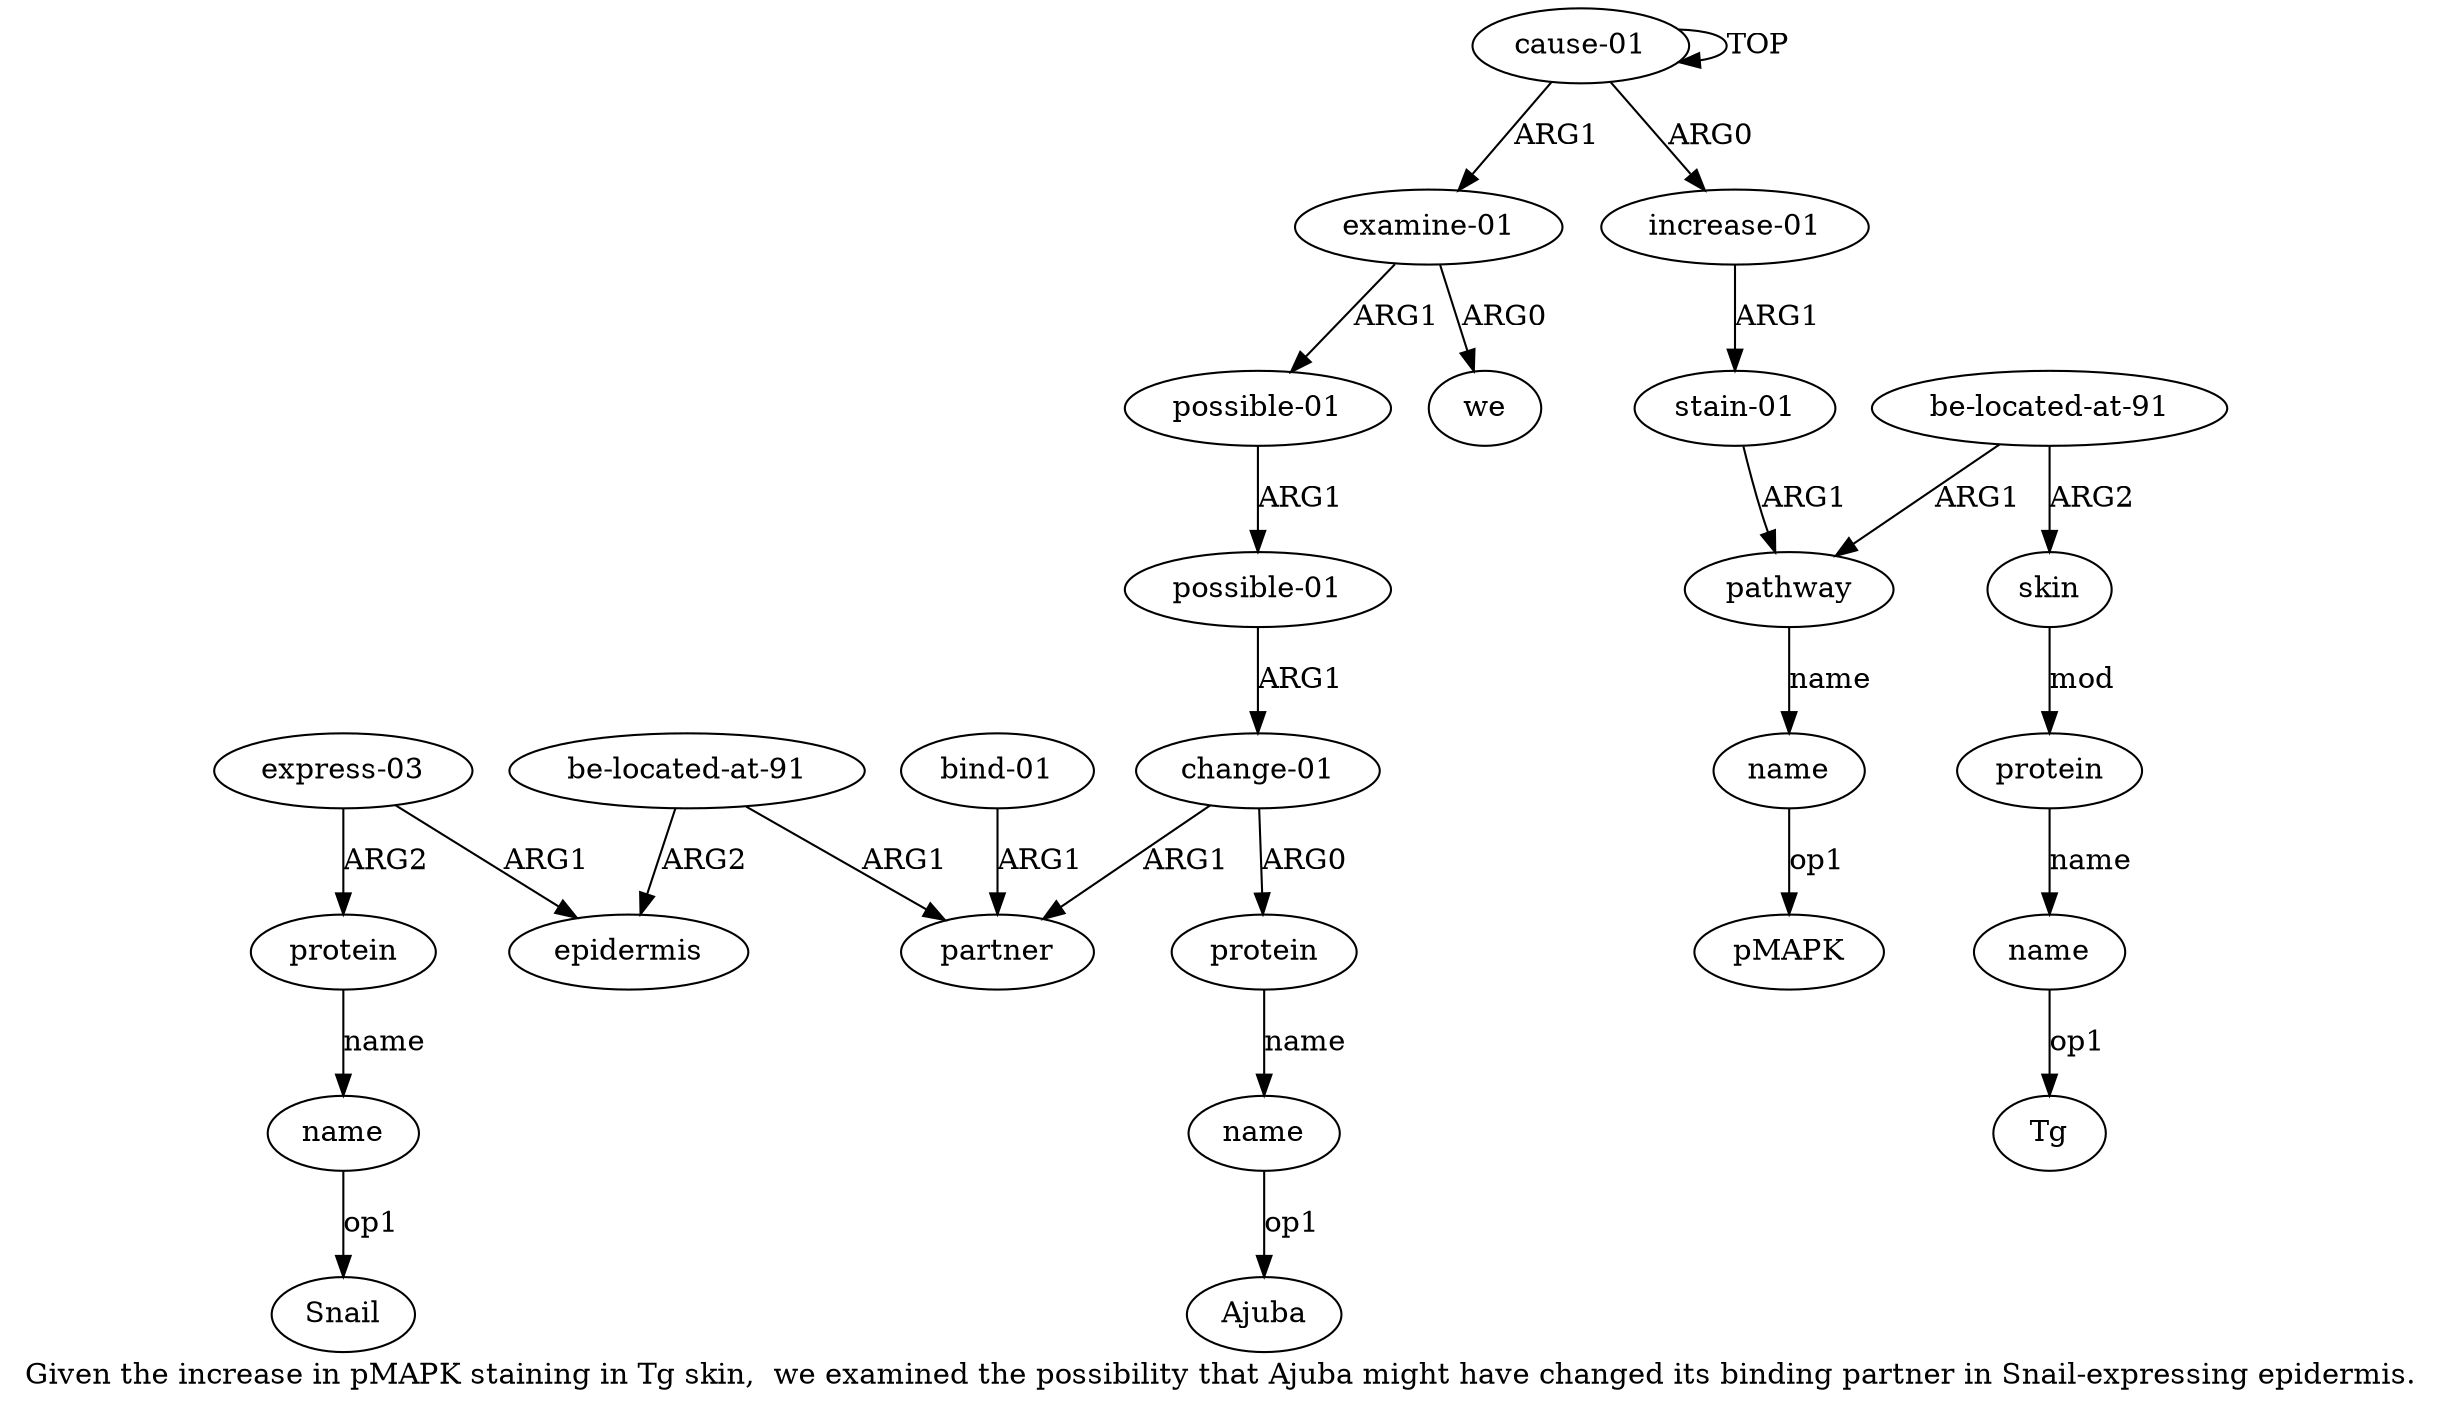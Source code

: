 digraph  {
	graph [label="Given the increase in pMAPK staining in Tg skin,  we examined the possibility that Ajuba might have changed its binding partner \
in Snail-expressing epidermis."];
	node [label="\N"];
	a20	 [color=black,
		gold_ind=20,
		gold_label="express-03",
		label="express-03",
		test_ind=20,
		test_label="express-03"];
	a21	 [color=black,
		gold_ind=21,
		gold_label=protein,
		label=protein,
		test_ind=21,
		test_label=protein];
	a20 -> a21 [key=0,
	color=black,
	gold_label=ARG2,
	label=ARG2,
	test_label=ARG2];
a19 [color=black,
	gold_ind=19,
	gold_label=epidermis,
	label=epidermis,
	test_ind=19,
	test_label=epidermis];
a20 -> a19 [key=0,
color=black,
gold_label=ARG1,
label=ARG1,
test_label=ARG1];
a22 [color=black,
gold_ind=22,
gold_label=name,
label=name,
test_ind=22,
test_label=name];
a21 -> a22 [key=0,
color=black,
gold_label=name,
label=name,
test_label=name];
"a22 Snail" [color=black,
gold_ind=-1,
gold_label=Snail,
label=Snail,
test_ind=-1,
test_label=Snail];
a22 -> "a22 Snail" [key=0,
color=black,
gold_label=op1,
label=op1,
test_label=op1];
"a4 pMAPK" [color=black,
gold_ind=-1,
gold_label=pMAPK,
label=pMAPK,
test_ind=-1,
test_label=pMAPK];
a15 [color=black,
gold_ind=15,
gold_label=name,
label=name,
test_ind=15,
test_label=name];
"a15 Ajuba" [color=black,
gold_ind=-1,
gold_label=Ajuba,
label=Ajuba,
test_ind=-1,
test_label=Ajuba];
a15 -> "a15 Ajuba" [key=0,
color=black,
gold_label=op1,
label=op1,
test_label=op1];
a14 [color=black,
gold_ind=14,
gold_label=protein,
label=protein,
test_ind=14,
test_label=protein];
a14 -> a15 [key=0,
color=black,
gold_label=name,
label=name,
test_label=name];
a17 [color=black,
gold_ind=17,
gold_label="bind-01",
label="bind-01",
test_ind=17,
test_label="bind-01"];
a16 [color=black,
gold_ind=16,
gold_label=partner,
label=partner,
test_ind=16,
test_label=partner];
a17 -> a16 [key=0,
color=black,
gold_label=ARG1,
label=ARG1,
test_label=ARG1];
a11 [color=black,
gold_ind=11,
gold_label="possible-01",
label="possible-01",
test_ind=11,
test_label="possible-01"];
a12 [color=black,
gold_ind=12,
gold_label="possible-01",
label="possible-01",
test_ind=12,
test_label="possible-01"];
a11 -> a12 [key=0,
color=black,
gold_label=ARG1,
label=ARG1,
test_label=ARG1];
a10 [color=black,
gold_ind=10,
gold_label=we,
label=we,
test_ind=10,
test_label=we];
a13 [color=black,
gold_ind=13,
gold_label="change-01",
label="change-01",
test_ind=13,
test_label="change-01"];
a13 -> a14 [key=0,
color=black,
gold_label=ARG0,
label=ARG0,
test_label=ARG0];
a13 -> a16 [key=0,
color=black,
gold_label=ARG1,
label=ARG1,
test_label=ARG1];
a12 -> a13 [key=0,
color=black,
gold_label=ARG1,
label=ARG1,
test_label=ARG1];
a18 [color=black,
gold_ind=18,
gold_label="be-located-at-91",
label="be-located-at-91",
test_ind=18,
test_label="be-located-at-91"];
a18 -> a16 [key=0,
color=black,
gold_label=ARG1,
label=ARG1,
test_label=ARG1];
a18 -> a19 [key=0,
color=black,
gold_label=ARG2,
label=ARG2,
test_label=ARG2];
a1 [color=black,
gold_ind=1,
gold_label="increase-01",
label="increase-01",
test_ind=1,
test_label="increase-01"];
a2 [color=black,
gold_ind=2,
gold_label="stain-01",
label="stain-01",
test_ind=2,
test_label="stain-01"];
a1 -> a2 [key=0,
color=black,
gold_label=ARG1,
label=ARG1,
test_label=ARG1];
a0 [color=black,
gold_ind=0,
gold_label="cause-01",
label="cause-01",
test_ind=0,
test_label="cause-01"];
a0 -> a1 [key=0,
color=black,
gold_label=ARG0,
label=ARG0,
test_label=ARG0];
a0 -> a0 [key=0,
color=black,
gold_label=TOP,
label=TOP,
test_label=TOP];
a9 [color=black,
gold_ind=9,
gold_label="examine-01",
label="examine-01",
test_ind=9,
test_label="examine-01"];
a0 -> a9 [key=0,
color=black,
gold_label=ARG1,
label=ARG1,
test_label=ARG1];
a3 [color=black,
gold_ind=3,
gold_label=pathway,
label=pathway,
test_ind=3,
test_label=pathway];
a4 [color=black,
gold_ind=4,
gold_label=name,
label=name,
test_ind=4,
test_label=name];
a3 -> a4 [key=0,
color=black,
gold_label=name,
label=name,
test_label=name];
a2 -> a3 [key=0,
color=black,
gold_label=ARG1,
label=ARG1,
test_label=ARG1];
a5 [color=black,
gold_ind=5,
gold_label="be-located-at-91",
label="be-located-at-91",
test_ind=5,
test_label="be-located-at-91"];
a5 -> a3 [key=0,
color=black,
gold_label=ARG1,
label=ARG1,
test_label=ARG1];
a6 [color=black,
gold_ind=6,
gold_label=skin,
label=skin,
test_ind=6,
test_label=skin];
a5 -> a6 [key=0,
color=black,
gold_label=ARG2,
label=ARG2,
test_label=ARG2];
a4 -> "a4 pMAPK" [key=0,
color=black,
gold_label=op1,
label=op1,
test_label=op1];
a7 [color=black,
gold_ind=7,
gold_label=protein,
label=protein,
test_ind=7,
test_label=protein];
a8 [color=black,
gold_ind=8,
gold_label=name,
label=name,
test_ind=8,
test_label=name];
a7 -> a8 [key=0,
color=black,
gold_label=name,
label=name,
test_label=name];
a6 -> a7 [key=0,
color=black,
gold_label=mod,
label=mod,
test_label=mod];
a9 -> a11 [key=0,
color=black,
gold_label=ARG1,
label=ARG1,
test_label=ARG1];
a9 -> a10 [key=0,
color=black,
gold_label=ARG0,
label=ARG0,
test_label=ARG0];
"a8 Tg" [color=black,
gold_ind=-1,
gold_label=Tg,
label=Tg,
test_ind=-1,
test_label=Tg];
a8 -> "a8 Tg" [key=0,
color=black,
gold_label=op1,
label=op1,
test_label=op1];
}
